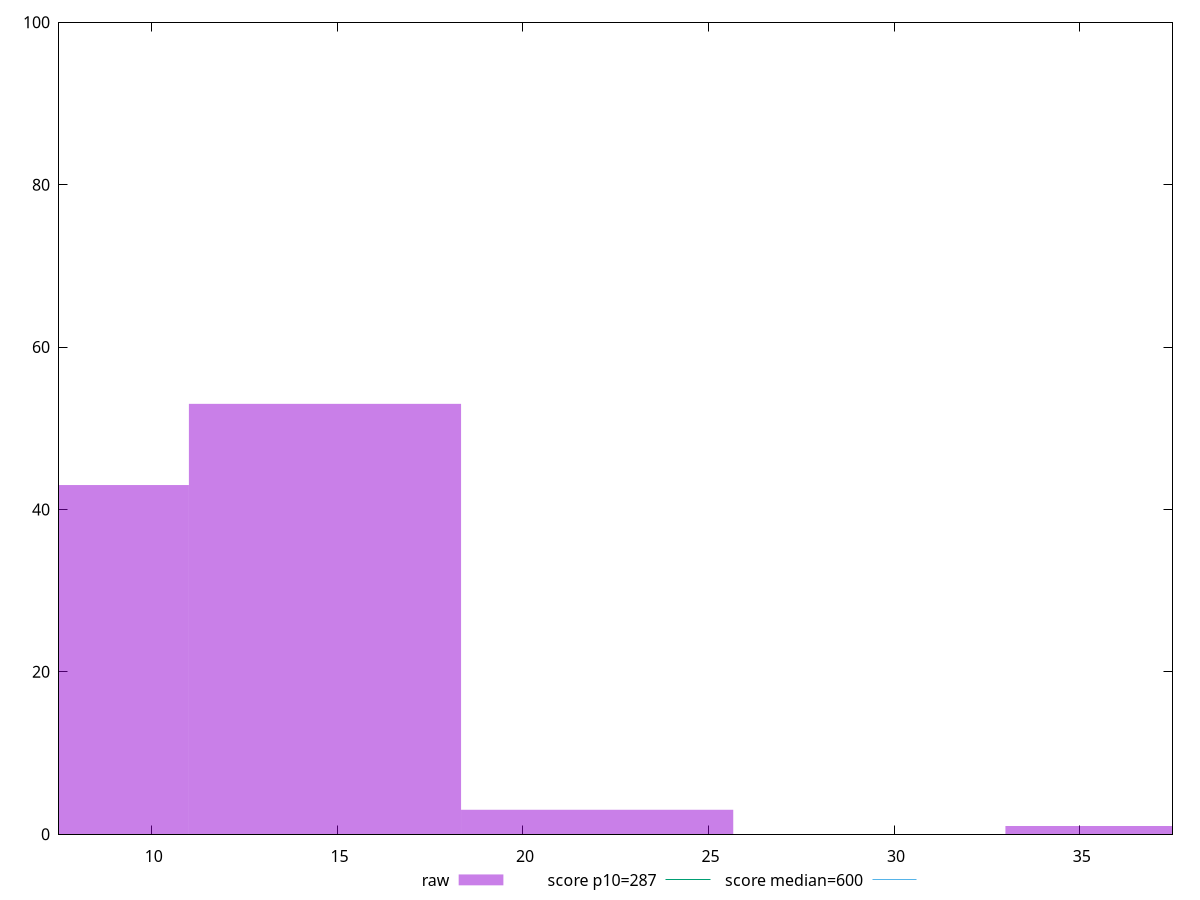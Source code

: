 reset

$raw <<EOF
21.998985704405545 3
14.665990469603697 53
7.332995234801849 43
36.66497617400924 1
EOF

set key outside below
set boxwidth 7.332995234801849
set xrange [7.5:37.5]
set yrange [0:100]
set trange [0:100]
set style fill transparent solid 0.5 noborder

set parametric
set terminal svg size 640, 490 enhanced background rgb 'white'
set output "report_00026_2021-02-22T21:38:55.199Z/total-blocking-time/samples/pages+cached+noadtech+nomedia+nocss/raw/histogram.svg"

plot $raw title "raw" with boxes, \
     287,t title "score p10=287", \
     600,t title "score median=600"

reset
